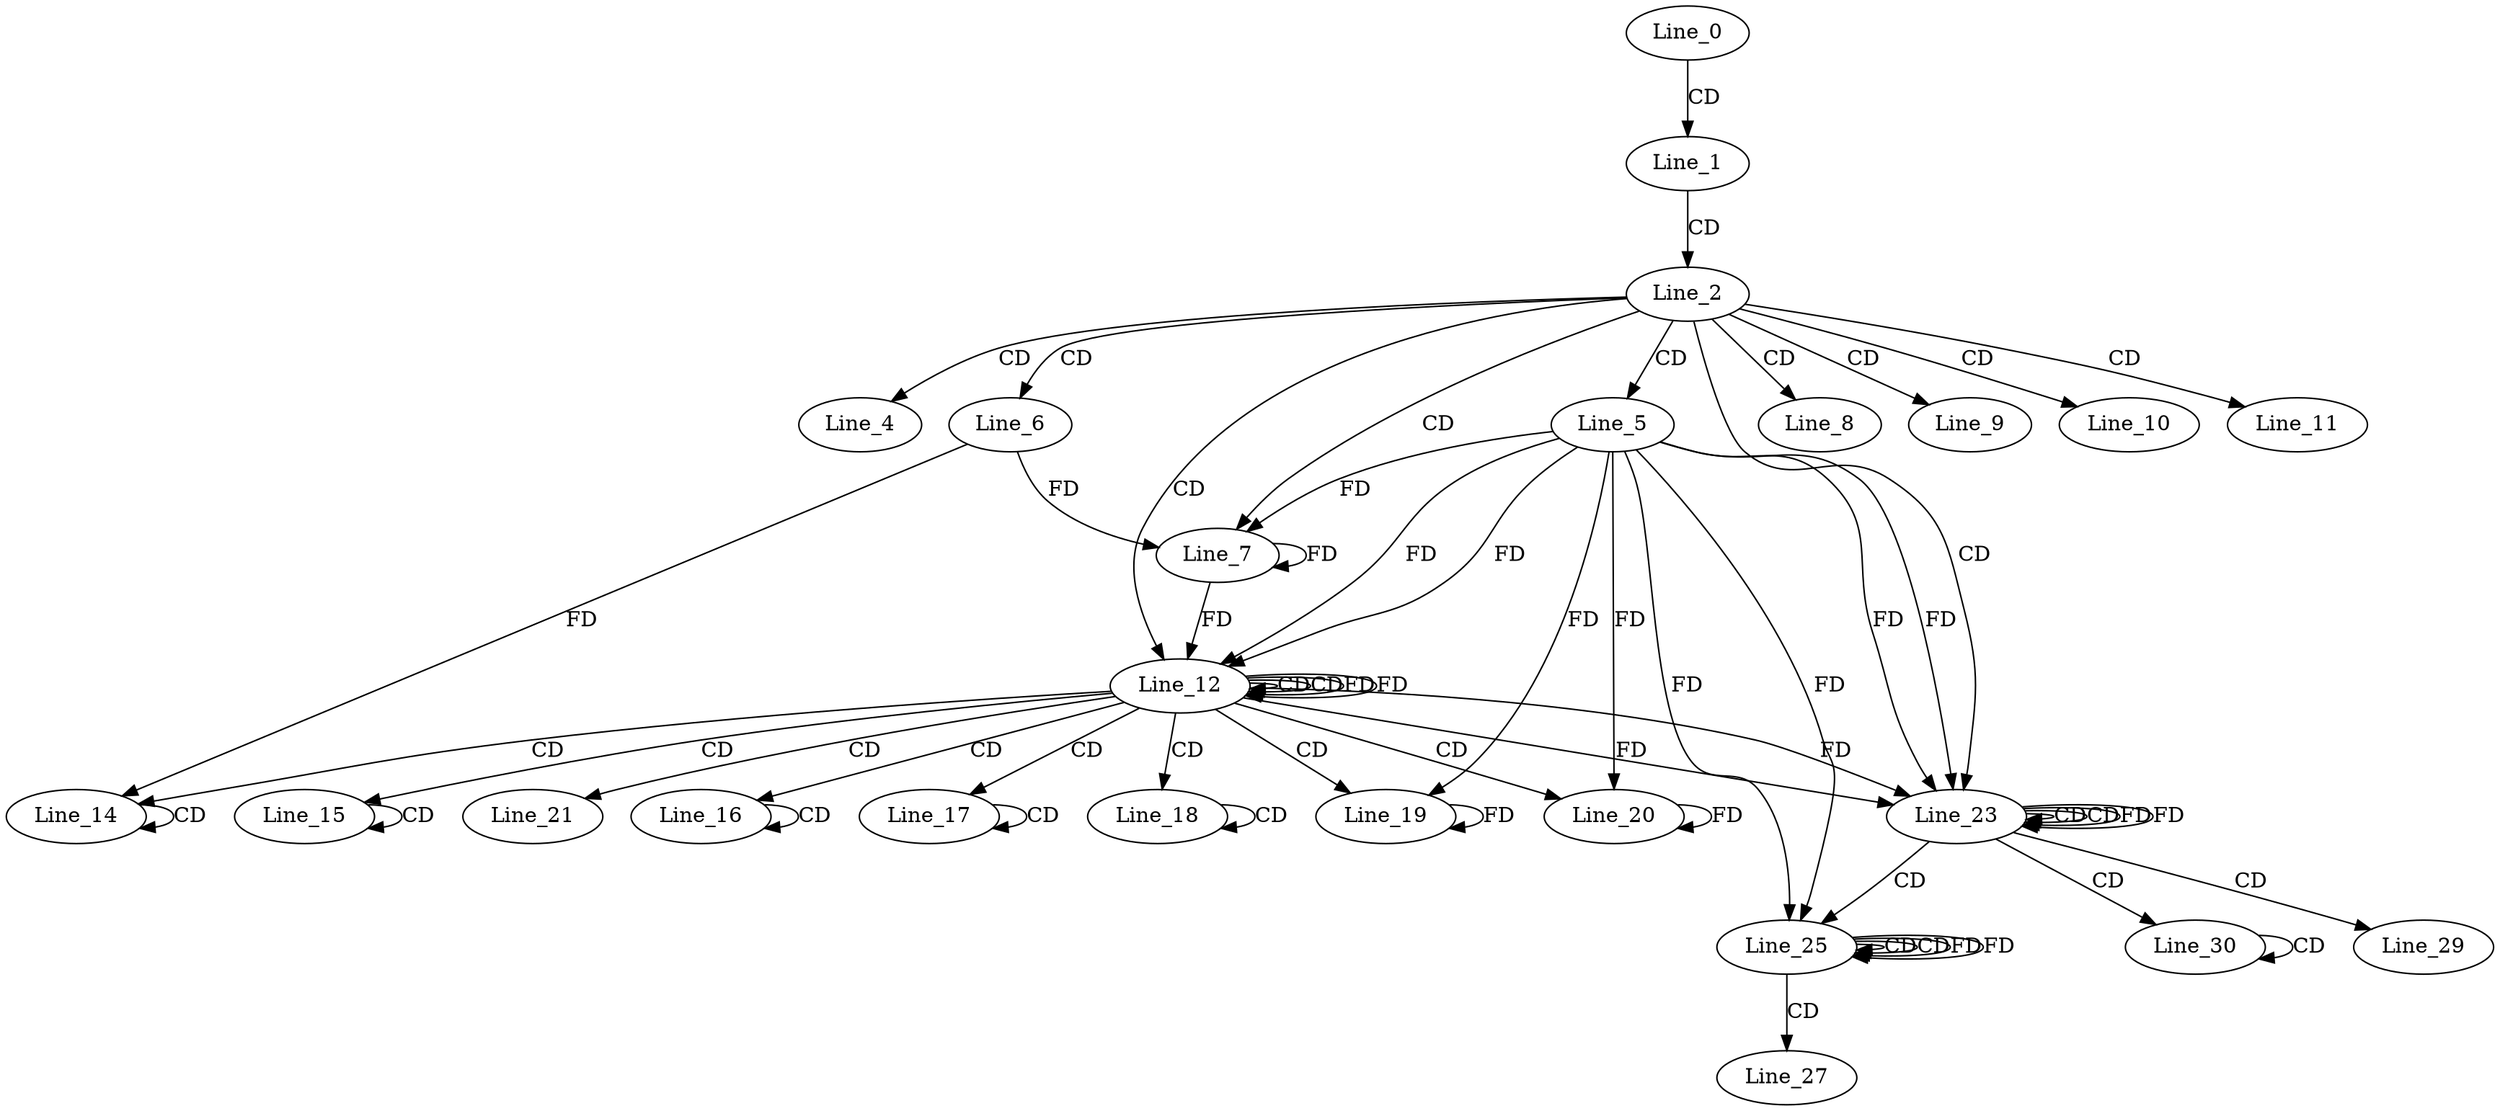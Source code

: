 digraph G {
  Line_0;
  Line_1;
  Line_2;
  Line_4;
  Line_5;
  Line_6;
  Line_7;
  Line_7;
  Line_7;
  Line_8;
  Line_9;
  Line_10;
  Line_11;
  Line_12;
  Line_12;
  Line_12;
  Line_14;
  Line_14;
  Line_14;
  Line_15;
  Line_15;
  Line_16;
  Line_16;
  Line_17;
  Line_17;
  Line_18;
  Line_18;
  Line_19;
  Line_20;
  Line_21;
  Line_23;
  Line_23;
  Line_23;
  Line_25;
  Line_25;
  Line_25;
  Line_27;
  Line_29;
  Line_30;
  Line_30;
  Line_0 -> Line_1 [ label="CD" ];
  Line_1 -> Line_2 [ label="CD" ];
  Line_2 -> Line_4 [ label="CD" ];
  Line_2 -> Line_5 [ label="CD" ];
  Line_2 -> Line_6 [ label="CD" ];
  Line_2 -> Line_7 [ label="CD" ];
  Line_5 -> Line_7 [ label="FD" ];
  Line_7 -> Line_7 [ label="FD" ];
  Line_6 -> Line_7 [ label="FD" ];
  Line_2 -> Line_8 [ label="CD" ];
  Line_2 -> Line_9 [ label="CD" ];
  Line_2 -> Line_10 [ label="CD" ];
  Line_2 -> Line_11 [ label="CD" ];
  Line_2 -> Line_12 [ label="CD" ];
  Line_12 -> Line_12 [ label="CD" ];
  Line_5 -> Line_12 [ label="FD" ];
  Line_7 -> Line_12 [ label="FD" ];
  Line_12 -> Line_12 [ label="CD" ];
  Line_12 -> Line_12 [ label="FD" ];
  Line_5 -> Line_12 [ label="FD" ];
  Line_12 -> Line_14 [ label="CD" ];
  Line_14 -> Line_14 [ label="CD" ];
  Line_6 -> Line_14 [ label="FD" ];
  Line_12 -> Line_15 [ label="CD" ];
  Line_15 -> Line_15 [ label="CD" ];
  Line_12 -> Line_16 [ label="CD" ];
  Line_16 -> Line_16 [ label="CD" ];
  Line_12 -> Line_17 [ label="CD" ];
  Line_17 -> Line_17 [ label="CD" ];
  Line_12 -> Line_18 [ label="CD" ];
  Line_18 -> Line_18 [ label="CD" ];
  Line_12 -> Line_19 [ label="CD" ];
  Line_19 -> Line_19 [ label="FD" ];
  Line_5 -> Line_19 [ label="FD" ];
  Line_12 -> Line_20 [ label="CD" ];
  Line_20 -> Line_20 [ label="FD" ];
  Line_5 -> Line_20 [ label="FD" ];
  Line_12 -> Line_21 [ label="CD" ];
  Line_2 -> Line_23 [ label="CD" ];
  Line_23 -> Line_23 [ label="CD" ];
  Line_12 -> Line_23 [ label="FD" ];
  Line_5 -> Line_23 [ label="FD" ];
  Line_23 -> Line_23 [ label="CD" ];
  Line_23 -> Line_23 [ label="FD" ];
  Line_12 -> Line_23 [ label="FD" ];
  Line_5 -> Line_23 [ label="FD" ];
  Line_23 -> Line_25 [ label="CD" ];
  Line_25 -> Line_25 [ label="CD" ];
  Line_5 -> Line_25 [ label="FD" ];
  Line_25 -> Line_25 [ label="CD" ];
  Line_25 -> Line_25 [ label="FD" ];
  Line_5 -> Line_25 [ label="FD" ];
  Line_25 -> Line_27 [ label="CD" ];
  Line_23 -> Line_29 [ label="CD" ];
  Line_23 -> Line_30 [ label="CD" ];
  Line_30 -> Line_30 [ label="CD" ];
  Line_12 -> Line_12 [ label="FD" ];
  Line_23 -> Line_23 [ label="FD" ];
  Line_25 -> Line_25 [ label="FD" ];
}
